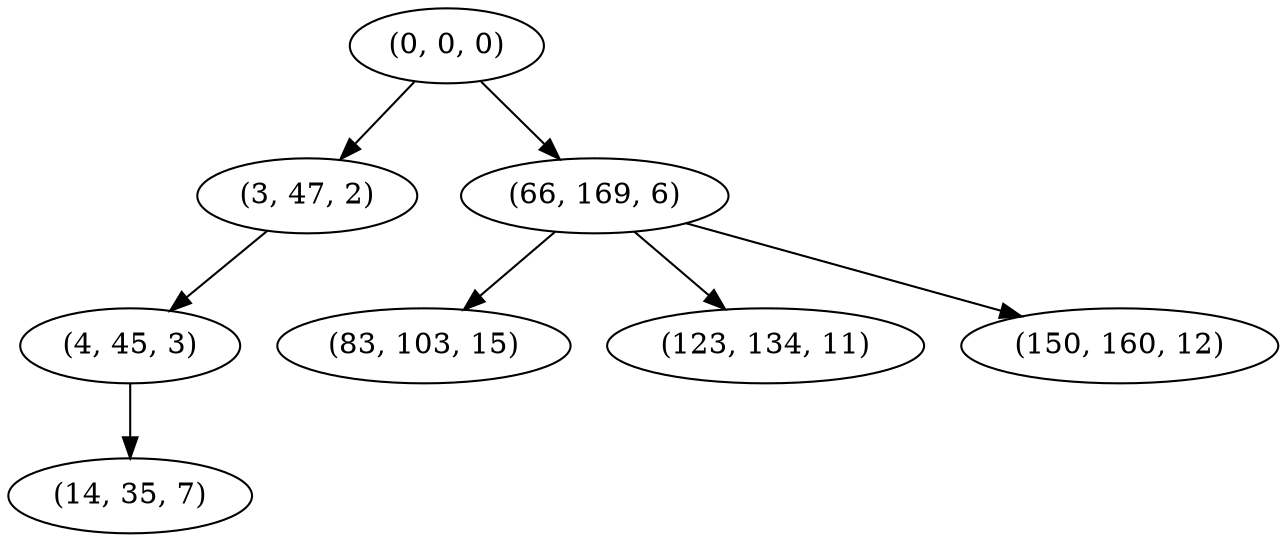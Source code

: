 digraph tree {
    "(0, 0, 0)";
    "(3, 47, 2)";
    "(4, 45, 3)";
    "(14, 35, 7)";
    "(66, 169, 6)";
    "(83, 103, 15)";
    "(123, 134, 11)";
    "(150, 160, 12)";
    "(0, 0, 0)" -> "(3, 47, 2)";
    "(0, 0, 0)" -> "(66, 169, 6)";
    "(3, 47, 2)" -> "(4, 45, 3)";
    "(4, 45, 3)" -> "(14, 35, 7)";
    "(66, 169, 6)" -> "(83, 103, 15)";
    "(66, 169, 6)" -> "(123, 134, 11)";
    "(66, 169, 6)" -> "(150, 160, 12)";
}
